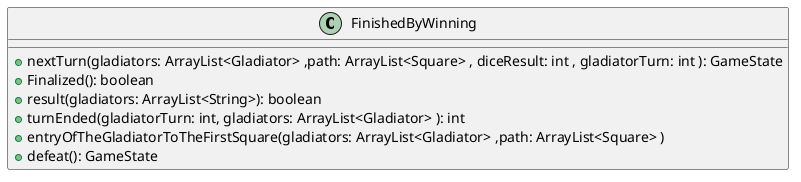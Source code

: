 @startuml
class FinishedByWinning {
    +nextTurn(gladiators: ArrayList<Gladiator> ,path: ArrayList<Square> , diceResult: int , gladiatorTurn: int ): GameState
    +Finalized(): boolean
    +result(gladiators: ArrayList<String>): boolean
    +turnEnded(gladiatorTurn: int, gladiators: ArrayList<Gladiator> ): int
    +entryOfTheGladiatorToTheFirstSquare(gladiators: ArrayList<Gladiator> ,path: ArrayList<Square> )
    +defeat(): GameState
}
@enduml